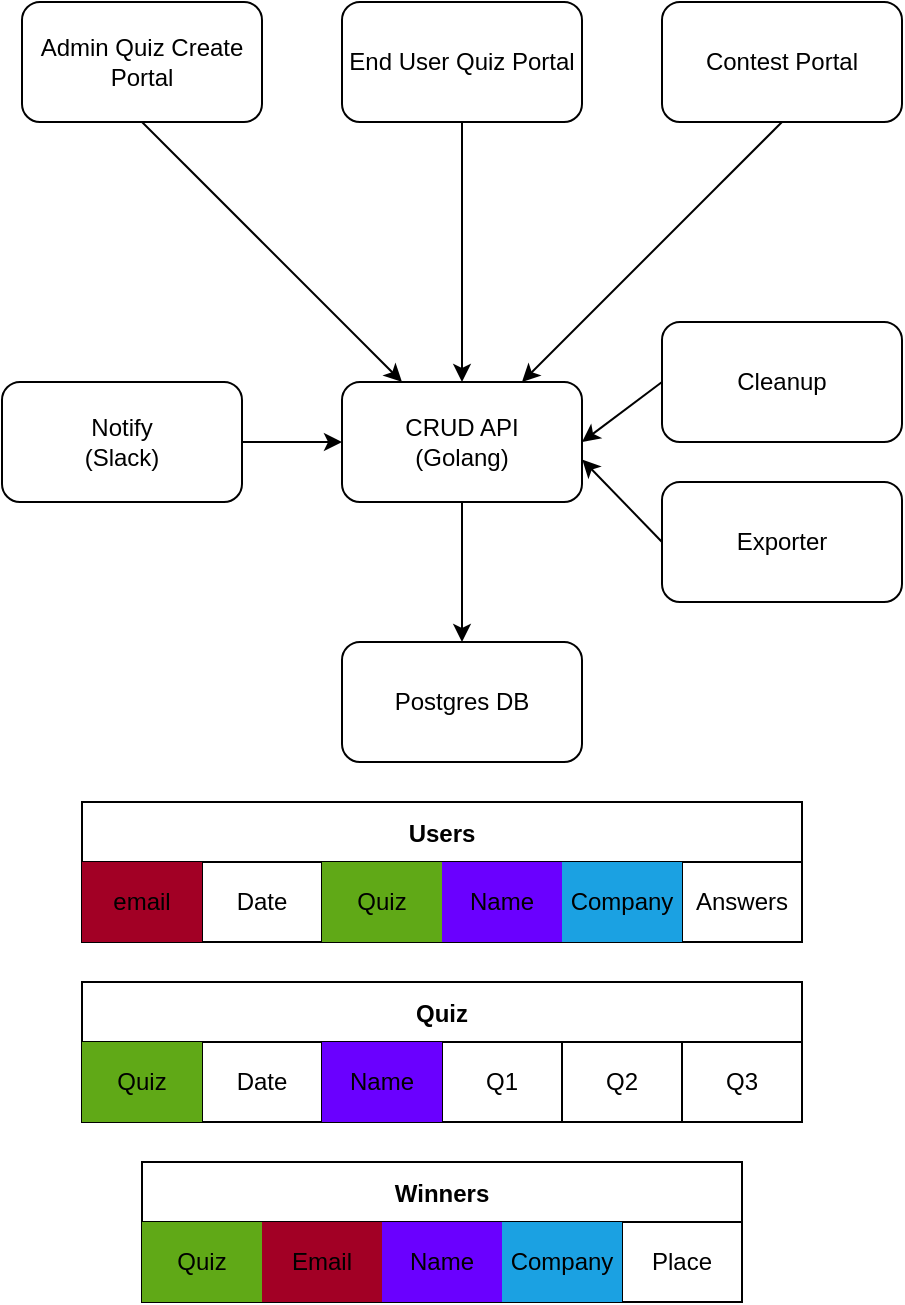 <mxfile>
    <diagram id="wYOvT3FcpK2xXsDeujdd" name="Page-1">
        <mxGraphModel dx="764" dy="349" grid="0" gridSize="10" guides="1" tooltips="1" connect="1" arrows="1" fold="1" page="1" pageScale="1" pageWidth="827" pageHeight="1169" background="#ffffff" math="0" shadow="0">
            <root>
                <mxCell id="0"/>
                <mxCell id="1" parent="0"/>
                <mxCell id="6" style="edgeStyle=none;html=1;exitX=0.5;exitY=1;exitDx=0;exitDy=0;entryX=0.5;entryY=0;entryDx=0;entryDy=0;strokeColor=#000000;fontColor=#000000;" parent="1" source="2" target="4" edge="1">
                    <mxGeometry relative="1" as="geometry"/>
                </mxCell>
                <mxCell id="2" value="End User Quiz Portal" style="rounded=1;whiteSpace=wrap;html=1;fontColor=#000000;fillColor=none;strokeColor=#000000;" parent="1" vertex="1">
                    <mxGeometry x="280" y="70" width="120" height="60" as="geometry"/>
                </mxCell>
                <mxCell id="3" value="Postgres DB" style="rounded=1;whiteSpace=wrap;html=1;fontColor=#000000;fillColor=none;strokeColor=#000000;" parent="1" vertex="1">
                    <mxGeometry x="280" y="390" width="120" height="60" as="geometry"/>
                </mxCell>
                <mxCell id="5" style="edgeStyle=none;html=1;exitX=0.5;exitY=1;exitDx=0;exitDy=0;entryX=0.5;entryY=0;entryDx=0;entryDy=0;fontColor=#000000;strokeColor=#000000;" parent="1" source="4" target="3" edge="1">
                    <mxGeometry relative="1" as="geometry"/>
                </mxCell>
                <mxCell id="4" value="CRUD API&lt;br&gt;(Golang)" style="rounded=1;whiteSpace=wrap;html=1;fontColor=#000000;fillColor=none;strokeColor=#000000;" parent="1" vertex="1">
                    <mxGeometry x="280" y="260" width="120" height="60" as="geometry"/>
                </mxCell>
                <mxCell id="8" style="edgeStyle=none;html=1;exitX=0.5;exitY=1;exitDx=0;exitDy=0;strokeColor=#000000;fontColor=#000000;" parent="1" source="7" target="4" edge="1">
                    <mxGeometry relative="1" as="geometry"/>
                </mxCell>
                <mxCell id="7" value="Admin Quiz Create Portal" style="rounded=1;whiteSpace=wrap;html=1;fontColor=#000000;fillColor=none;strokeColor=#000000;" parent="1" vertex="1">
                    <mxGeometry x="120" y="70" width="120" height="60" as="geometry"/>
                </mxCell>
                <mxCell id="10" style="edgeStyle=none;html=1;exitX=0.5;exitY=1;exitDx=0;exitDy=0;entryX=0.75;entryY=0;entryDx=0;entryDy=0;strokeColor=#000000;fontColor=#000000;" parent="1" source="9" target="4" edge="1">
                    <mxGeometry relative="1" as="geometry"/>
                </mxCell>
                <mxCell id="9" value="Contest Portal" style="rounded=1;whiteSpace=wrap;html=1;fontColor=#000000;fillColor=none;strokeColor=#000000;" parent="1" vertex="1">
                    <mxGeometry x="440" y="70" width="120" height="60" as="geometry"/>
                </mxCell>
                <mxCell id="11" value="Users" style="shape=table;startSize=30;container=1;collapsible=0;childLayout=tableLayout;fontStyle=1;align=center;strokeColor=#000000;fontColor=#000000;fillColor=none;" parent="1" vertex="1">
                    <mxGeometry x="150" y="470" width="360" height="70" as="geometry"/>
                </mxCell>
                <mxCell id="12" value="" style="shape=tableRow;horizontal=0;startSize=0;swimlaneHead=0;swimlaneBody=0;top=0;left=0;bottom=0;right=0;collapsible=0;dropTarget=0;fillColor=none;points=[[0,0.5],[1,0.5]];portConstraint=eastwest;fontColor=#000000;" parent="11" vertex="1">
                    <mxGeometry y="30" width="360" height="40" as="geometry"/>
                </mxCell>
                <mxCell id="13" value="email" style="shape=partialRectangle;html=1;whiteSpace=wrap;connectable=0;fillColor=#a20025;top=0;left=0;bottom=0;right=0;overflow=hidden;fontColor=#000000;strokeColor=#6F0000;" parent="12" vertex="1">
                    <mxGeometry width="60" height="40" as="geometry">
                        <mxRectangle width="60" height="40" as="alternateBounds"/>
                    </mxGeometry>
                </mxCell>
                <mxCell id="61" value="Date" style="shape=partialRectangle;html=1;whiteSpace=wrap;connectable=0;fillColor=none;top=0;left=0;bottom=0;right=0;overflow=hidden;fontColor=#000000;" parent="12" vertex="1">
                    <mxGeometry x="60" width="60" height="40" as="geometry">
                        <mxRectangle width="60" height="40" as="alternateBounds"/>
                    </mxGeometry>
                </mxCell>
                <mxCell id="62" value="Quiz" style="shape=partialRectangle;html=1;whiteSpace=wrap;connectable=0;fillColor=#60a917;top=0;left=0;bottom=0;right=0;overflow=hidden;fontColor=#000000;strokeColor=#2D7600;" parent="12" vertex="1">
                    <mxGeometry x="120" width="60" height="40" as="geometry">
                        <mxRectangle width="60" height="40" as="alternateBounds"/>
                    </mxGeometry>
                </mxCell>
                <mxCell id="14" value="Name" style="shape=partialRectangle;html=1;whiteSpace=wrap;connectable=0;fillColor=#6a00ff;top=0;left=0;bottom=0;right=0;overflow=hidden;fontColor=#000000;strokeColor=#3700CC;" parent="12" vertex="1">
                    <mxGeometry x="180" width="60" height="40" as="geometry">
                        <mxRectangle width="60" height="40" as="alternateBounds"/>
                    </mxGeometry>
                </mxCell>
                <mxCell id="55" value="Company" style="shape=partialRectangle;html=1;whiteSpace=wrap;connectable=0;fillColor=#1ba1e2;top=0;left=0;bottom=0;right=0;overflow=hidden;fontColor=#000000;strokeColor=#006EAF;" parent="12" vertex="1">
                    <mxGeometry x="240" width="60" height="40" as="geometry">
                        <mxRectangle width="60" height="40" as="alternateBounds"/>
                    </mxGeometry>
                </mxCell>
                <mxCell id="58" value="Answers" style="shape=partialRectangle;html=1;whiteSpace=wrap;connectable=0;fillColor=none;top=0;left=0;bottom=0;right=0;overflow=hidden;fontColor=#000000;" parent="12" vertex="1">
                    <mxGeometry x="300" width="60" height="40" as="geometry">
                        <mxRectangle width="60" height="40" as="alternateBounds"/>
                    </mxGeometry>
                </mxCell>
                <mxCell id="63" value="Quiz" style="shape=table;startSize=30;container=1;collapsible=0;childLayout=tableLayout;fontStyle=1;align=center;strokeColor=#000000;fontColor=#000000;fillColor=none;" parent="1" vertex="1">
                    <mxGeometry x="150" y="560" width="360" height="70" as="geometry"/>
                </mxCell>
                <mxCell id="64" value="" style="shape=tableRow;horizontal=0;startSize=0;swimlaneHead=0;swimlaneBody=0;top=0;left=0;bottom=0;right=0;collapsible=0;dropTarget=0;fillColor=none;points=[[0,0.5],[1,0.5]];portConstraint=eastwest;fontColor=#000000;" parent="63" vertex="1">
                    <mxGeometry y="30" width="360" height="40" as="geometry"/>
                </mxCell>
                <mxCell id="65" value="Quiz" style="shape=partialRectangle;html=1;whiteSpace=wrap;connectable=0;fillColor=#60a917;top=0;left=0;bottom=0;right=0;overflow=hidden;fontColor=#000000;strokeColor=#2D7600;" parent="64" vertex="1">
                    <mxGeometry width="60" height="40" as="geometry">
                        <mxRectangle width="60" height="40" as="alternateBounds"/>
                    </mxGeometry>
                </mxCell>
                <mxCell id="66" value="Date" style="shape=partialRectangle;html=1;whiteSpace=wrap;connectable=0;fillColor=none;top=0;left=0;bottom=0;right=0;overflow=hidden;fontColor=#000000;" parent="64" vertex="1">
                    <mxGeometry x="60" width="60" height="40" as="geometry">
                        <mxRectangle width="60" height="40" as="alternateBounds"/>
                    </mxGeometry>
                </mxCell>
                <mxCell id="67" value="Name" style="shape=partialRectangle;html=1;whiteSpace=wrap;connectable=0;fillColor=#6a00ff;top=0;left=0;bottom=0;right=0;overflow=hidden;fontColor=#000000;strokeColor=#3700CC;" parent="64" vertex="1">
                    <mxGeometry x="120" width="60" height="40" as="geometry">
                        <mxRectangle width="60" height="40" as="alternateBounds"/>
                    </mxGeometry>
                </mxCell>
                <mxCell id="68" value="Q1" style="shape=partialRectangle;html=1;whiteSpace=wrap;connectable=0;fillColor=none;top=0;left=0;bottom=0;right=0;overflow=hidden;fontColor=#000000;" parent="64" vertex="1">
                    <mxGeometry x="180" width="60" height="40" as="geometry">
                        <mxRectangle width="60" height="40" as="alternateBounds"/>
                    </mxGeometry>
                </mxCell>
                <mxCell id="69" value="Q2" style="shape=partialRectangle;html=1;whiteSpace=wrap;connectable=0;fillColor=none;top=0;left=0;bottom=0;right=0;overflow=hidden;fontColor=#000000;" parent="64" vertex="1">
                    <mxGeometry x="240" width="60" height="40" as="geometry">
                        <mxRectangle width="60" height="40" as="alternateBounds"/>
                    </mxGeometry>
                </mxCell>
                <mxCell id="70" value="Q3" style="shape=partialRectangle;html=1;whiteSpace=wrap;connectable=0;fillColor=none;top=0;left=0;bottom=0;right=0;overflow=hidden;fontColor=#000000;" parent="64" vertex="1">
                    <mxGeometry x="300" width="60" height="40" as="geometry">
                        <mxRectangle width="60" height="40" as="alternateBounds"/>
                    </mxGeometry>
                </mxCell>
                <mxCell id="79" value="Winners" style="shape=table;startSize=30;container=1;collapsible=0;childLayout=tableLayout;fontStyle=1;align=center;strokeColor=#000000;fontColor=#000000;fillColor=none;" parent="1" vertex="1">
                    <mxGeometry x="180" y="650" width="300" height="70" as="geometry"/>
                </mxCell>
                <mxCell id="80" value="" style="shape=tableRow;horizontal=0;startSize=0;swimlaneHead=0;swimlaneBody=0;top=0;left=0;bottom=0;right=0;collapsible=0;dropTarget=0;fillColor=none;points=[[0,0.5],[1,0.5]];portConstraint=eastwest;fontColor=#000000;" parent="79" vertex="1">
                    <mxGeometry y="30" width="300" height="40" as="geometry"/>
                </mxCell>
                <mxCell id="81" value="Quiz" style="shape=partialRectangle;html=1;whiteSpace=wrap;connectable=0;fillColor=#60a917;top=0;left=0;bottom=0;right=0;overflow=hidden;fontColor=#000000;strokeColor=#2D7600;" parent="80" vertex="1">
                    <mxGeometry width="60" height="40" as="geometry">
                        <mxRectangle width="60" height="40" as="alternateBounds"/>
                    </mxGeometry>
                </mxCell>
                <mxCell id="82" value="Email" style="shape=partialRectangle;html=1;whiteSpace=wrap;connectable=0;fillColor=#a20025;top=0;left=0;bottom=0;right=0;overflow=hidden;fontColor=#000000;strokeColor=#6F0000;" parent="80" vertex="1">
                    <mxGeometry x="60" width="60" height="40" as="geometry">
                        <mxRectangle width="60" height="40" as="alternateBounds"/>
                    </mxGeometry>
                </mxCell>
                <mxCell id="83" value="Name" style="shape=partialRectangle;html=1;whiteSpace=wrap;connectable=0;fillColor=#6a00ff;top=0;left=0;bottom=0;right=0;overflow=hidden;fontColor=#000000;strokeColor=#3700CC;" parent="80" vertex="1">
                    <mxGeometry x="120" width="60" height="40" as="geometry">
                        <mxRectangle width="60" height="40" as="alternateBounds"/>
                    </mxGeometry>
                </mxCell>
                <mxCell id="84" value="Company" style="shape=partialRectangle;html=1;whiteSpace=wrap;connectable=0;fillColor=#1ba1e2;top=0;left=0;bottom=0;right=0;overflow=hidden;fontColor=#000000;strokeColor=#006EAF;" parent="80" vertex="1">
                    <mxGeometry x="180" width="60" height="40" as="geometry">
                        <mxRectangle width="60" height="40" as="alternateBounds"/>
                    </mxGeometry>
                </mxCell>
                <mxCell id="85" value="Place" style="shape=partialRectangle;html=1;whiteSpace=wrap;connectable=0;fillColor=none;top=0;left=0;bottom=0;right=0;overflow=hidden;fontColor=#000000;" parent="80" vertex="1">
                    <mxGeometry x="240" width="60" height="40" as="geometry">
                        <mxRectangle width="60" height="40" as="alternateBounds"/>
                    </mxGeometry>
                </mxCell>
                <mxCell id="90" style="edgeStyle=none;html=1;exitX=0;exitY=0.5;exitDx=0;exitDy=0;entryX=1;entryY=0.5;entryDx=0;entryDy=0;fontColor=#000000;strokeColor=#000000;" parent="1" source="89" target="4" edge="1">
                    <mxGeometry relative="1" as="geometry"/>
                </mxCell>
                <mxCell id="89" value="Cleanup" style="rounded=1;whiteSpace=wrap;html=1;fontColor=#000000;fillColor=none;strokeColor=#000000;" parent="1" vertex="1">
                    <mxGeometry x="440" y="230" width="120" height="60" as="geometry"/>
                </mxCell>
                <mxCell id="92" style="edgeStyle=none;html=1;exitX=0;exitY=0.5;exitDx=0;exitDy=0;entryX=1.001;entryY=0.646;entryDx=0;entryDy=0;entryPerimeter=0;fontColor=#000000;strokeColor=#000000;" parent="1" source="91" target="4" edge="1">
                    <mxGeometry relative="1" as="geometry"/>
                </mxCell>
                <mxCell id="91" value="Exporter" style="rounded=1;whiteSpace=wrap;html=1;fontColor=#000000;fillColor=none;strokeColor=#000000;" parent="1" vertex="1">
                    <mxGeometry x="440" y="310" width="120" height="60" as="geometry"/>
                </mxCell>
                <mxCell id="94" style="edgeStyle=none;html=1;exitX=1;exitY=0.5;exitDx=0;exitDy=0;entryX=0;entryY=0.5;entryDx=0;entryDy=0;fontColor=#000000;strokeColor=#000000;" parent="1" source="93" target="4" edge="1">
                    <mxGeometry relative="1" as="geometry"/>
                </mxCell>
                <mxCell id="93" value="Notify&lt;br&gt;(Slack)" style="rounded=1;whiteSpace=wrap;html=1;fontColor=#000000;fillColor=none;strokeColor=#000000;" parent="1" vertex="1">
                    <mxGeometry x="110" y="260" width="120" height="60" as="geometry"/>
                </mxCell>
            </root>
        </mxGraphModel>
    </diagram>
</mxfile>